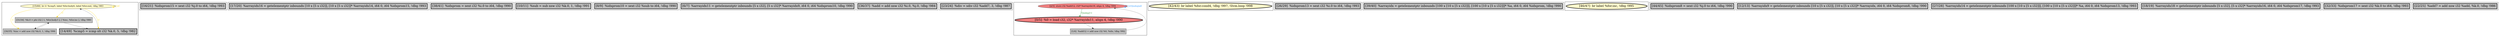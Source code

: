 
digraph G {





subgraph cluster18 {


node308 [fillcolor=lemonchiffon,label="[15/48]  br i1 %cmp5, label %for.body6, label %for.end, !dbg !983",shape=ellipse,style=filled ]
node309 [fillcolor=grey,label="[31/34]  %k.0 = phi i32 [ 1, %for.body3 ], [ %inc, %for.inc ], !dbg !980",shape=rectangle,style=filled ]
node306 [fillcolor=grey,label="[30/35]  %inc = add nsw i32 %k.0, 1, !dbg !996",shape=rectangle,style=filled ]
node307 [penwidth=3.0,fontsize=20,fillcolor=grey,label="[14/49]  %cmp5 = icmp slt i32 %k.0, 5, !dbg !982",shape=rectangle,style=filled ]

node308->node309 [style=solid,color=gold,label="C",penwidth=1.0,fontcolor=gold ]
node309->node306 [style=solid,color=black,label="",penwidth=0.5,fontcolor=black ]
node308->node308 [style=solid,color=gold,label="C",penwidth=1.0,fontcolor=gold ]
node306->node309 [style=solid,color=black,label="",penwidth=0.5,fontcolor=black ]
node309->node307 [style=solid,color=black,label="",penwidth=0.5,fontcolor=black ]
node308->node306 [style=solid,color=gold,label="C",penwidth=1.0,fontcolor=gold ]
node307->node308 [style=solid,color=black,label="",penwidth=0.5,fontcolor=black ]
node308->node307 [style=solid,color=gold,label="C",penwidth=1.0,fontcolor=gold ]


}

subgraph cluster16 {


node304 [penwidth=3.0,fontsize=20,fillcolor=grey,label="[16/21]  %idxprom15 = sext i32 %j.0 to i64, !dbg !993",shape=rectangle,style=filled ]



}

subgraph cluster17 {


node305 [penwidth=3.0,fontsize=20,fillcolor=grey,label="[17/20]  %arrayidx16 = getelementptr inbounds [10 x [5 x i32]], [10 x [5 x i32]]* %arrayidx14, i64 0, i64 %idxprom15, !dbg !993",shape=rectangle,style=filled ]



}

subgraph cluster4 {


node292 [penwidth=3.0,fontsize=20,fillcolor=grey,label="[38/41]  %idxprom = sext i32 %i.0 to i64, !dbg !990",shape=rectangle,style=filled ]



}

subgraph cluster3 {


node291 [penwidth=3.0,fontsize=20,fillcolor=grey,label="[10/11]  %sub = sub nsw i32 %k.0, 1, !dbg !991",shape=rectangle,style=filled ]



}

subgraph cluster2 {


node290 [penwidth=3.0,fontsize=20,fillcolor=grey,label="[8/9]  %idxprom10 = sext i32 %sub to i64, !dbg !990",shape=rectangle,style=filled ]



}

subgraph cluster1 {


node289 [penwidth=3.0,fontsize=20,fillcolor=grey,label="[6/7]  %arrayidx11 = getelementptr inbounds [5 x i32], [5 x i32]* %arrayidx9, i64 0, i64 %idxprom10, !dbg !990",shape=rectangle,style=filled ]



}

subgraph cluster12 {


node300 [penwidth=3.0,fontsize=20,fillcolor=grey,label="[36/37]  %add = add nsw i32 %i.0, %j.0, !dbg !984",shape=rectangle,style=filled ]



}

subgraph cluster5 {


node293 [penwidth=3.0,fontsize=20,fillcolor=grey,label="[23/24]  %div = sdiv i32 %add7, 3, !dbg !987",shape=rectangle,style=filled ]



}

subgraph cluster0 {


node288 [fillcolor=lightcoral,label="[2/3]  store i32 %add12, i32* %arrayidx18, align 4, !dbg !994",shape=ellipse,style=filled ]
node286 [penwidth=3.0,fontsize=20,fillcolor=lightcoral,label="[0/5]  %0 = load i32, i32* %arrayidx11, align 4, !dbg !990",shape=ellipse,style=filled ]
node287 [fillcolor=grey,label="[1/4]  %add12 = add nsw i32 %0, %div, !dbg !992",shape=rectangle,style=filled ]

node286->node287 [style=solid,color=black,label="",penwidth=0.5,fontcolor=black ]
node287->node288 [style=solid,color=black,label="",penwidth=0.5,fontcolor=black ]
node288->node288 [style=solid,color=dodgerblue,label="O|indep|all",penwidth=1.0,fontcolor=dodgerblue ]
node288->node286 [style=solid,color=forestgreen,label="T|indep|!=",penwidth=1.0,fontcolor=forestgreen ]


}

subgraph cluster6 {


node294 [penwidth=3.0,fontsize=20,fillcolor=lemonchiffon,label="[42/43]  br label %for.cond4, !dbg !997, !llvm.loop !998",shape=ellipse,style=filled ]



}

subgraph cluster14 {


node302 [penwidth=3.0,fontsize=20,fillcolor=grey,label="[26/29]  %idxprom13 = sext i32 %i.0 to i64, !dbg !993",shape=rectangle,style=filled ]



}

subgraph cluster7 {


node295 [penwidth=3.0,fontsize=20,fillcolor=grey,label="[39/40]  %arrayidx = getelementptr inbounds [100 x [10 x [5 x i32]]], [100 x [10 x [5 x i32]]]* %a, i64 0, i64 %idxprom, !dbg !990",shape=rectangle,style=filled ]



}

subgraph cluster8 {


node296 [penwidth=3.0,fontsize=20,fillcolor=lemonchiffon,label="[46/47]  br label %for.inc, !dbg !995",shape=ellipse,style=filled ]



}

subgraph cluster9 {


node297 [penwidth=3.0,fontsize=20,fillcolor=grey,label="[44/45]  %idxprom8 = sext i32 %j.0 to i64, !dbg !990",shape=rectangle,style=filled ]



}

subgraph cluster19 {


node310 [penwidth=3.0,fontsize=20,fillcolor=grey,label="[12/13]  %arrayidx9 = getelementptr inbounds [10 x [5 x i32]], [10 x [5 x i32]]* %arrayidx, i64 0, i64 %idxprom8, !dbg !990",shape=rectangle,style=filled ]



}

subgraph cluster10 {


node298 [penwidth=3.0,fontsize=20,fillcolor=grey,label="[27/28]  %arrayidx14 = getelementptr inbounds [100 x [10 x [5 x i32]]], [100 x [10 x [5 x i32]]]* %a, i64 0, i64 %idxprom13, !dbg !993",shape=rectangle,style=filled ]



}

subgraph cluster11 {


node299 [penwidth=3.0,fontsize=20,fillcolor=grey,label="[18/19]  %arrayidx18 = getelementptr inbounds [5 x i32], [5 x i32]* %arrayidx16, i64 0, i64 %idxprom17, !dbg !993",shape=rectangle,style=filled ]



}

subgraph cluster13 {


node301 [penwidth=3.0,fontsize=20,fillcolor=grey,label="[32/33]  %idxprom17 = sext i32 %k.0 to i64, !dbg !993",shape=rectangle,style=filled ]



}

subgraph cluster15 {


node303 [penwidth=3.0,fontsize=20,fillcolor=grey,label="[22/25]  %add7 = add nsw i32 %add, %k.0, !dbg !986",shape=rectangle,style=filled ]



}

}

